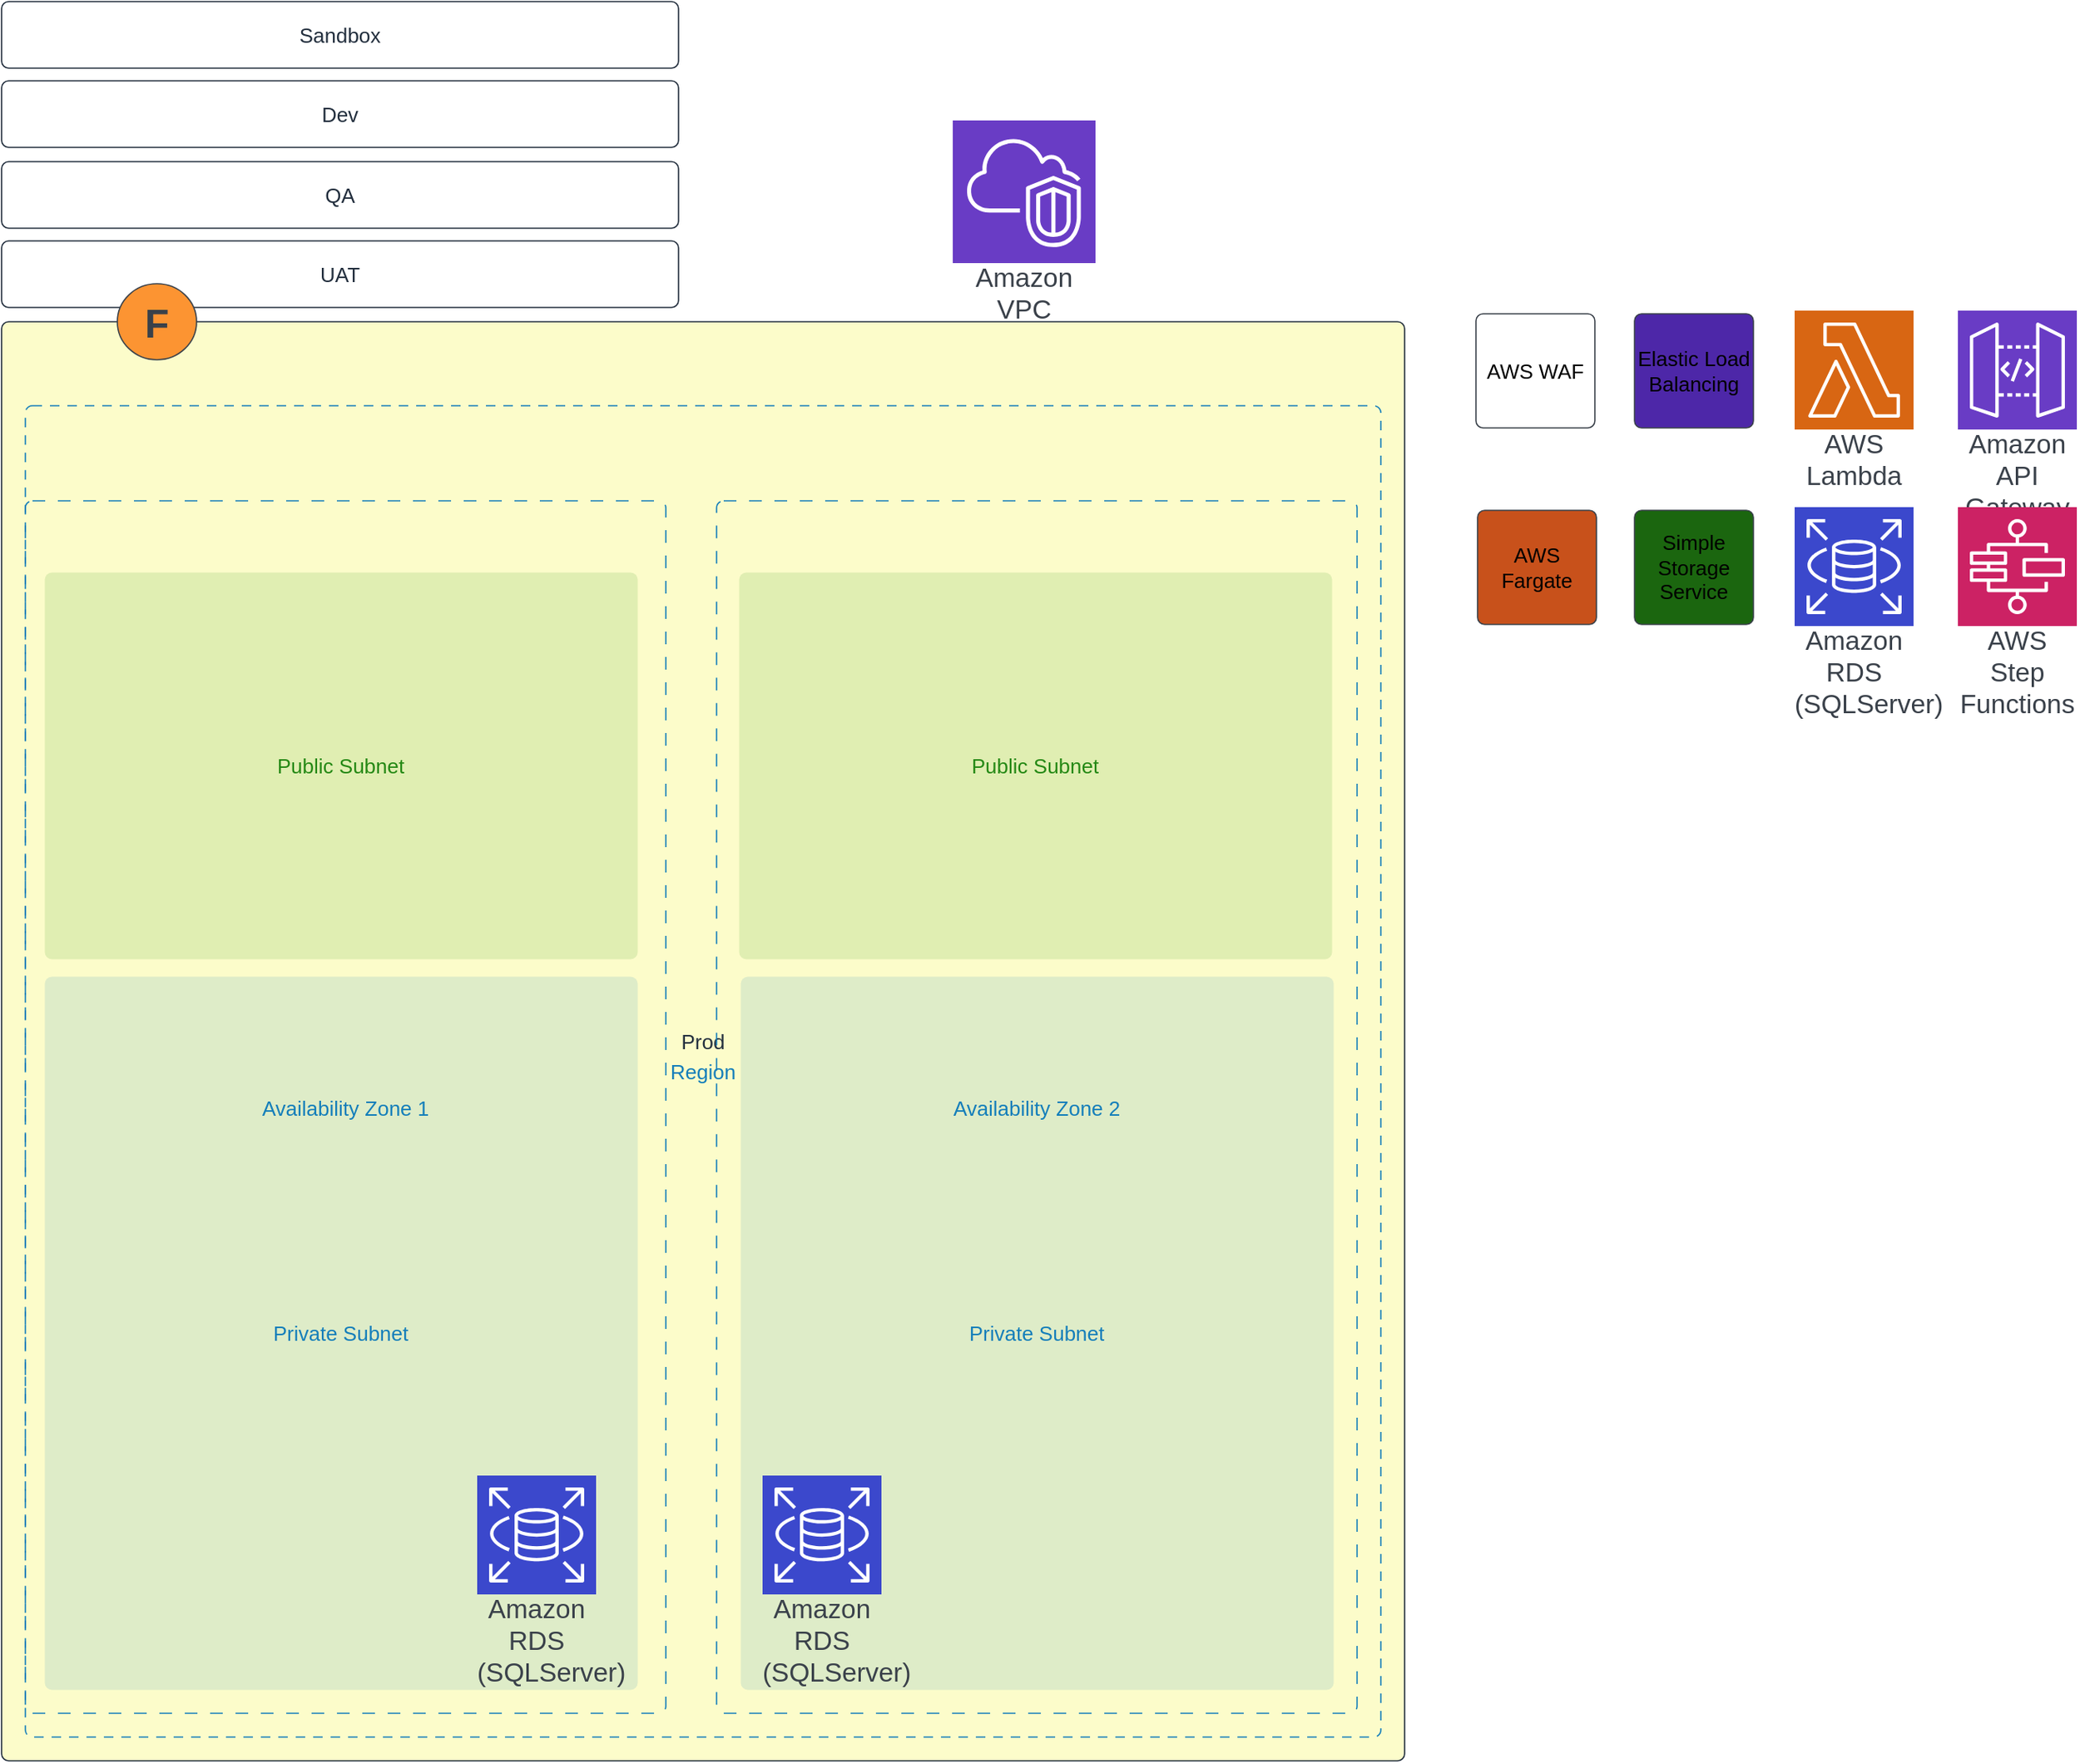 <mxfile version="21.0.6" type="github">
  <diagram name="Page-1" id="XqPy8NkvguO4C5w6nWIH">
    <mxGraphModel dx="903" dy="1122" grid="1" gridSize="10" guides="1" tooltips="1" connect="1" arrows="1" fold="1" page="1" pageScale="1" pageWidth="827" pageHeight="1169" math="0" shadow="0">
      <root>
        <mxCell id="0" />
        <mxCell id="1" parent="0" />
        <mxCell id="z3YErRY-nyT6ZwbpQ7DC-1" value="Prod" style="html=1;overflow=block;blockSpacing=1;whiteSpace=wrap;fontSize=13;fontColor=#232f3e;spacing=0;strokeColor=#232f3e;strokeOpacity=100;fillOpacity=100;rounded=1;absoluteArcSize=1;arcSize=9;fillColor=#fcfcca;strokeWidth=0.8;container=1;pointerEvents=0;collapsible=0;recursiveResize=0;lucidId=5WbBe3lvqiHT;" vertex="1" parent="1">
          <mxGeometry x="30" y="217" width="885" height="908" as="geometry" />
        </mxCell>
        <mxCell id="z3YErRY-nyT6ZwbpQ7DC-2" value="Dev" style="html=1;overflow=block;blockSpacing=1;whiteSpace=wrap;fontSize=13;fontColor=#232f3e;spacing=0;strokeColor=#232f3e;strokeOpacity=100;fillOpacity=0;rounded=1;absoluteArcSize=1;arcSize=9;fillColor=#ffffff;strokeWidth=0.8;container=1;pointerEvents=0;collapsible=0;recursiveResize=0;lucidId=5WbBsZKfvQc7;" vertex="1" parent="1">
          <mxGeometry x="30" y="65" width="427" height="42" as="geometry" />
        </mxCell>
        <mxCell id="z3YErRY-nyT6ZwbpQ7DC-3" value="QA" style="html=1;overflow=block;blockSpacing=1;whiteSpace=wrap;fontSize=13;fontColor=#232f3e;spacing=0;strokeColor=#232f3e;strokeOpacity=100;fillOpacity=0;rounded=1;absoluteArcSize=1;arcSize=9;fillColor=#ffffff;strokeWidth=0.8;container=1;pointerEvents=0;collapsible=0;recursiveResize=0;lucidId=5WbBRygGCtRM;" vertex="1" parent="1">
          <mxGeometry x="30" y="116" width="427" height="42" as="geometry" />
        </mxCell>
        <mxCell id="z3YErRY-nyT6ZwbpQ7DC-4" value="Sandbox" style="html=1;overflow=block;blockSpacing=1;whiteSpace=wrap;fontSize=13;fontColor=#232f3e;spacing=0;strokeColor=#232f3e;strokeOpacity=100;fillOpacity=0;rounded=1;absoluteArcSize=1;arcSize=9;fillColor=#ffffff;strokeWidth=0.8;container=1;pointerEvents=0;collapsible=0;recursiveResize=0;lucidId=5WbBxwYB8.6n;" vertex="1" parent="1">
          <mxGeometry x="30" y="15" width="427" height="42" as="geometry" />
        </mxCell>
        <mxCell id="z3YErRY-nyT6ZwbpQ7DC-5" value="UAT" style="html=1;overflow=block;blockSpacing=1;whiteSpace=wrap;fontSize=13;fontColor=#232f3e;spacing=0;strokeColor=#232f3e;strokeOpacity=100;fillOpacity=0;rounded=1;absoluteArcSize=1;arcSize=9;fillColor=#ffffff;strokeWidth=0.8;container=1;pointerEvents=0;collapsible=0;recursiveResize=0;lucidId=5WbBAjnq-Y3S;" vertex="1" parent="1">
          <mxGeometry x="30" y="166" width="427" height="42" as="geometry" />
        </mxCell>
        <mxCell id="z3YErRY-nyT6ZwbpQ7DC-6" value="Region" style="html=1;overflow=block;blockSpacing=1;whiteSpace=wrap;fontSize=13;fontColor=#147eba;spacing=0;strokeColor=#147eba;strokeOpacity=100;fillOpacity=0;rounded=1;absoluteArcSize=1;arcSize=9;fillColor=#ffffff;dashed=1;fixDash=1;dashPattern=6 5;strokeWidth=0.8;container=1;pointerEvents=0;collapsible=0;recursiveResize=0;lucidId=uYbBt86WluNI;" vertex="1" parent="1">
          <mxGeometry x="45" y="270" width="855" height="840" as="geometry" />
        </mxCell>
        <mxCell id="z3YErRY-nyT6ZwbpQ7DC-7" value="Availability Zone 1" style="html=1;overflow=block;blockSpacing=1;whiteSpace=wrap;fontSize=13;fontColor=#147eba;spacing=0;strokeColor=#147eba;strokeOpacity=100;fillOpacity=0;rounded=1;absoluteArcSize=1;arcSize=9;fillColor=#ffffff;dashed=1;fixDash=1;dashPattern=8 8;strokeWidth=0.8;container=1;pointerEvents=0;collapsible=0;recursiveResize=0;lucidId=5YbByePJvxZz;" vertex="1" parent="1">
          <mxGeometry x="45" y="330" width="404" height="765" as="geometry" />
        </mxCell>
        <mxCell id="z3YErRY-nyT6ZwbpQ7DC-8" value="Availability Zone 2" style="html=1;overflow=block;blockSpacing=1;whiteSpace=wrap;fontSize=13;fontColor=#147eba;spacing=0;strokeColor=#147eba;strokeOpacity=100;fillOpacity=0;rounded=1;absoluteArcSize=1;arcSize=9;fillColor=#ffffff;dashed=1;fixDash=1;dashPattern=8 8;strokeWidth=0.8;container=1;pointerEvents=0;collapsible=0;recursiveResize=0;lucidId=dZbBCdUF1-6k;" vertex="1" parent="1">
          <mxGeometry x="481" y="330" width="404" height="765" as="geometry" />
        </mxCell>
        <mxCell id="z3YErRY-nyT6ZwbpQ7DC-9" value="Public Subnet" style="html=1;overflow=block;blockSpacing=1;whiteSpace=wrap;fontSize=13;fontColor=#248814;spacing=0;strokeColor=none;strokeOpacity=100;fillOpacity=13;rounded=1;absoluteArcSize=1;arcSize=9;fillColor=#248814;strokeWidth=0;container=1;pointerEvents=0;collapsible=0;recursiveResize=0;lucidId=_ZbBj4ustVPb;" vertex="1" parent="1">
          <mxGeometry x="57" y="375" width="374" height="244" as="geometry" />
        </mxCell>
        <mxCell id="z3YErRY-nyT6ZwbpQ7DC-10" value="Private Subnet" style="html=1;overflow=block;blockSpacing=1;whiteSpace=wrap;fontSize=13;fontColor=#147eba;spacing=0;strokeColor=none;strokeOpacity=100;fillOpacity=13;rounded=1;absoluteArcSize=1;arcSize=9;fillColor=#147eba;strokeWidth=0;container=1;pointerEvents=0;collapsible=0;recursiveResize=0;lucidId=j0bBc5EJFdXg;" vertex="1" parent="1">
          <mxGeometry x="57" y="630" width="374" height="450" as="geometry" />
        </mxCell>
        <mxCell id="z3YErRY-nyT6ZwbpQ7DC-11" value="Public Subnet" style="html=1;overflow=block;blockSpacing=1;whiteSpace=wrap;fontSize=13;fontColor=#248814;spacing=0;strokeColor=none;strokeOpacity=100;fillOpacity=13;rounded=1;absoluteArcSize=1;arcSize=9;fillColor=#248814;strokeWidth=0;container=1;pointerEvents=0;collapsible=0;recursiveResize=0;lucidId=_3bBIvHX648U;" vertex="1" parent="1">
          <mxGeometry x="495" y="375" width="374" height="244" as="geometry" />
        </mxCell>
        <mxCell id="z3YErRY-nyT6ZwbpQ7DC-12" value="Private Subnet" style="html=1;overflow=block;blockSpacing=1;whiteSpace=wrap;fontSize=13;fontColor=#147eba;spacing=0;strokeColor=none;strokeOpacity=100;fillOpacity=13;rounded=1;absoluteArcSize=1;arcSize=9;fillColor=#147eba;strokeWidth=0;container=1;pointerEvents=0;collapsible=0;recursiveResize=0;lucidId=_3bBpP9uQHZQ;" vertex="1" parent="1">
          <mxGeometry x="496" y="630" width="374" height="450" as="geometry" />
        </mxCell>
        <mxCell id="z3YErRY-nyT6ZwbpQ7DC-13" value="AWS Fargate" style="html=1;overflow=block;blockSpacing=1;whiteSpace=wrap;fontSize=13;spacing=0;strokeColor=#3a414a;strokeOpacity=100;fillOpacity=100;rounded=1;absoluteArcSize=1;arcSize=9;fillColor=#c8511b;strokeWidth=0.8;lucidId=5WbBWCD4RKB0;" vertex="1" parent="1">
          <mxGeometry x="961" y="336" width="75" height="72" as="geometry" />
        </mxCell>
        <mxCell id="z3YErRY-nyT6ZwbpQ7DC-14" value="Elastic Load Balancing" style="html=1;overflow=block;blockSpacing=1;whiteSpace=wrap;fontSize=13;spacing=0;strokeColor=#3a414a;strokeOpacity=100;fillOpacity=100;rounded=1;absoluteArcSize=1;arcSize=9;fillColor=#4d27a8;strokeWidth=0.8;lucidId=5WbBG6ad~aNh;" vertex="1" parent="1">
          <mxGeometry x="1060" y="212" width="75" height="72" as="geometry" />
        </mxCell>
        <mxCell id="z3YErRY-nyT6ZwbpQ7DC-15" value="Simple Storage Service" style="html=1;overflow=block;blockSpacing=1;whiteSpace=wrap;fontSize=13;spacing=0;strokeColor=#3a414a;strokeOpacity=100;fillOpacity=100;rounded=1;absoluteArcSize=1;arcSize=9;fillColor=#1b660f;strokeWidth=0.8;lucidId=5WbBtd_xsjdI;" vertex="1" parent="1">
          <mxGeometry x="1060" y="336" width="75" height="72" as="geometry" />
        </mxCell>
        <mxCell id="z3YErRY-nyT6ZwbpQ7DC-16" value="Amazon RDS (SQLServer)" style="html=1;overflow=block;blockSpacing=1;whiteSpace=wrap;shape=mxgraph.aws4.resourceIcon;resIcon=mxgraph.aws4.rds;verticalLabelPosition=bottom;align=center;verticalAlign=top;strokeColor=#ffffff;pointerEvents=1;fontSize=16.7;fontColor=#3a414a;spacing=0;strokeOpacity=100;rounded=1;absoluteArcSize=1;arcSize=9;fillColor=#3b48cc;strokeWidth=0.8;lucidId=5WbBroMBgoN9;" vertex="1" parent="1">
          <mxGeometry x="1161" y="334" width="75" height="75" as="geometry" />
        </mxCell>
        <mxCell id="z3YErRY-nyT6ZwbpQ7DC-17" value="AWS WAF" style="html=1;overflow=block;blockSpacing=1;whiteSpace=wrap;fontSize=13;spacing=0;strokeColor=#3a414a;strokeOpacity=100;rounded=1;absoluteArcSize=1;arcSize=9;fillColor=#ffffff;strokeWidth=0.8;lucidId=5WbBvRjzmomD;" vertex="1" parent="1">
          <mxGeometry x="960" y="212" width="75" height="72" as="geometry" />
        </mxCell>
        <mxCell id="z3YErRY-nyT6ZwbpQ7DC-18" value="AWS Lambda" style="html=1;overflow=block;blockSpacing=1;whiteSpace=wrap;shape=mxgraph.aws4.resourceIcon;resIcon=mxgraph.aws4.lambda;verticalLabelPosition=bottom;align=center;verticalAlign=top;strokeColor=#ffffff;pointerEvents=1;fontSize=16.7;fontColor=#3a414a;spacing=0;strokeOpacity=100;rounded=1;absoluteArcSize=1;arcSize=9;fillColor=#d86613;strokeWidth=0.8;lucidId=5WbBeeL4.hmZ;" vertex="1" parent="1">
          <mxGeometry x="1161" y="210" width="75" height="75" as="geometry" />
        </mxCell>
        <mxCell id="z3YErRY-nyT6ZwbpQ7DC-19" value="Amazon API Gateway" style="html=1;overflow=block;blockSpacing=1;whiteSpace=wrap;shape=mxgraph.aws4.resourceIcon;resIcon=mxgraph.aws4.api_gateway;labelPosition=center;verticalLabelPosition=bottom;align=center;verticalAlign=top;strokeColor=#ffffff;pointerEvents=1;fontSize=16.7;fontColor=#3a414a;spacing=0;strokeOpacity=100;rounded=1;absoluteArcSize=1;arcSize=9;fillColor=#693cc5;strokeWidth=0.8;lucidId=5WbBp4aE3SbH;" vertex="1" parent="1">
          <mxGeometry x="1264" y="210" width="75" height="75" as="geometry" />
        </mxCell>
        <mxCell id="z3YErRY-nyT6ZwbpQ7DC-20" value="F" style="html=1;overflow=block;blockSpacing=1;whiteSpace=wrap;ellipse;fontSize=25;fontColor=#3a414a;fontStyle=1;spacing=3.8;strokeColor=#3a414a;strokeOpacity=100;fillOpacity=100;rounded=1;absoluteArcSize=1;arcSize=9;fillColor=#fc9432;strokeWidth=0.8;lucidId=5WbBqS41uD_f;" vertex="1" parent="1">
          <mxGeometry x="103" y="193" width="50" height="48" as="geometry" />
        </mxCell>
        <mxCell id="z3YErRY-nyT6ZwbpQ7DC-21" value="AWS Step Functions" style="html=1;overflow=block;blockSpacing=1;whiteSpace=wrap;shape=mxgraph.aws4.resourceIcon;resIcon=mxgraph.aws4.step_functions;labelPosition=center;verticalLabelPosition=bottom;align=center;verticalAlign=top;strokeColor=#ffffff;pointerEvents=1;fontSize=16.7;fontColor=#3a414a;spacing=0;strokeOpacity=100;rounded=1;absoluteArcSize=1;arcSize=9;fillColor=#cc2264;strokeWidth=0.8;lucidId=5WbB4heDFN-0;" vertex="1" parent="1">
          <mxGeometry x="1264" y="334" width="75" height="75" as="geometry" />
        </mxCell>
        <mxCell id="z3YErRY-nyT6ZwbpQ7DC-22" value="Amazon VPC" style="html=1;overflow=block;blockSpacing=1;whiteSpace=wrap;shape=mxgraph.aws4.resourceIcon;resIcon=mxgraph.aws4.vpc;labelPosition=center;verticalLabelPosition=bottom;align=center;verticalAlign=top;strokeColor=#ffffff;pointerEvents=1;fontSize=16.7;fontColor=#3a414a;spacing=0;strokeOpacity=100;rounded=1;absoluteArcSize=1;arcSize=9;fillColor=#693cc5;strokeWidth=0.8;lucidId=EXbB-V_lyqWy;" vertex="1" parent="1">
          <mxGeometry x="630" y="90" width="90" height="90" as="geometry" />
        </mxCell>
        <mxCell id="z3YErRY-nyT6ZwbpQ7DC-23" value="Amazon RDS (SQLServer)" style="html=1;overflow=block;blockSpacing=1;whiteSpace=wrap;shape=mxgraph.aws4.resourceIcon;resIcon=mxgraph.aws4.rds;verticalLabelPosition=bottom;align=center;verticalAlign=top;strokeColor=#ffffff;pointerEvents=1;fontSize=16.7;fontColor=#3a414a;spacing=0;strokeOpacity=100;rounded=1;absoluteArcSize=1;arcSize=9;fillColor=#3b48cc;strokeWidth=0.8;lucidId=e5bBSkHAboyP;" vertex="1" parent="1">
          <mxGeometry x="330" y="945" width="75" height="75" as="geometry" />
        </mxCell>
        <mxCell id="z3YErRY-nyT6ZwbpQ7DC-24" value="Amazon RDS (SQLServer)" style="html=1;overflow=block;blockSpacing=1;whiteSpace=wrap;shape=mxgraph.aws4.resourceIcon;resIcon=mxgraph.aws4.rds;verticalLabelPosition=bottom;align=center;verticalAlign=top;strokeColor=#ffffff;pointerEvents=1;fontSize=16.7;fontColor=#3a414a;spacing=0;strokeOpacity=100;rounded=1;absoluteArcSize=1;arcSize=9;fillColor=#3b48cc;strokeWidth=0.8;lucidId=n5bBy8Cdmylf;" vertex="1" parent="1">
          <mxGeometry x="510" y="945" width="75" height="75" as="geometry" />
        </mxCell>
      </root>
    </mxGraphModel>
  </diagram>
</mxfile>
